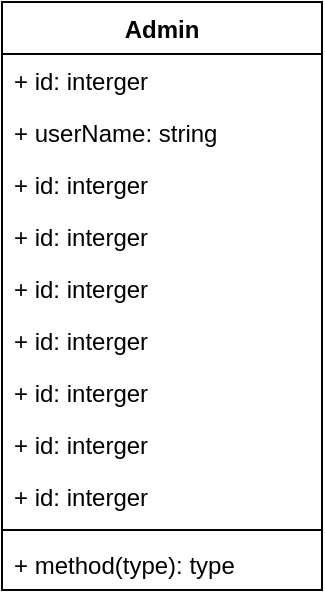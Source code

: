 <mxfile version="16.5.6" type="github">
  <diagram id="C5RBs43oDa-KdzZeNtuy" name="Page-1">
    <mxGraphModel dx="868" dy="482" grid="1" gridSize="10" guides="1" tooltips="1" connect="1" arrows="1" fold="1" page="1" pageScale="1" pageWidth="827" pageHeight="1169" math="0" shadow="0">
      <root>
        <mxCell id="WIyWlLk6GJQsqaUBKTNV-0" />
        <mxCell id="WIyWlLk6GJQsqaUBKTNV-1" parent="WIyWlLk6GJQsqaUBKTNV-0" />
        <mxCell id="l6a2SUNXyMh3eiltvX4R-10" value="Admin" style="swimlane;fontStyle=1;align=center;verticalAlign=top;childLayout=stackLayout;horizontal=1;startSize=26;horizontalStack=0;resizeParent=1;resizeParentMax=0;resizeLast=0;collapsible=1;marginBottom=0;" parent="WIyWlLk6GJQsqaUBKTNV-1" vertex="1">
          <mxGeometry x="20" y="30" width="160" height="294" as="geometry" />
        </mxCell>
        <mxCell id="l6a2SUNXyMh3eiltvX4R-11" value="+ id: interger" style="text;strokeColor=none;fillColor=none;align=left;verticalAlign=top;spacingLeft=4;spacingRight=4;overflow=hidden;rotatable=0;points=[[0,0.5],[1,0.5]];portConstraint=eastwest;" parent="l6a2SUNXyMh3eiltvX4R-10" vertex="1">
          <mxGeometry y="26" width="160" height="26" as="geometry" />
        </mxCell>
        <mxCell id="l6a2SUNXyMh3eiltvX4R-14" value="+ userName: string" style="text;strokeColor=none;fillColor=none;align=left;verticalAlign=top;spacingLeft=4;spacingRight=4;overflow=hidden;rotatable=0;points=[[0,0.5],[1,0.5]];portConstraint=eastwest;" parent="l6a2SUNXyMh3eiltvX4R-10" vertex="1">
          <mxGeometry y="52" width="160" height="26" as="geometry" />
        </mxCell>
        <mxCell id="l6a2SUNXyMh3eiltvX4R-15" value="+ id: interger" style="text;strokeColor=none;fillColor=none;align=left;verticalAlign=top;spacingLeft=4;spacingRight=4;overflow=hidden;rotatable=0;points=[[0,0.5],[1,0.5]];portConstraint=eastwest;" parent="l6a2SUNXyMh3eiltvX4R-10" vertex="1">
          <mxGeometry y="78" width="160" height="26" as="geometry" />
        </mxCell>
        <mxCell id="l6a2SUNXyMh3eiltvX4R-16" value="+ id: interger" style="text;strokeColor=none;fillColor=none;align=left;verticalAlign=top;spacingLeft=4;spacingRight=4;overflow=hidden;rotatable=0;points=[[0,0.5],[1,0.5]];portConstraint=eastwest;" parent="l6a2SUNXyMh3eiltvX4R-10" vertex="1">
          <mxGeometry y="104" width="160" height="26" as="geometry" />
        </mxCell>
        <mxCell id="l6a2SUNXyMh3eiltvX4R-17" value="+ id: interger" style="text;strokeColor=none;fillColor=none;align=left;verticalAlign=top;spacingLeft=4;spacingRight=4;overflow=hidden;rotatable=0;points=[[0,0.5],[1,0.5]];portConstraint=eastwest;" parent="l6a2SUNXyMh3eiltvX4R-10" vertex="1">
          <mxGeometry y="130" width="160" height="26" as="geometry" />
        </mxCell>
        <mxCell id="l6a2SUNXyMh3eiltvX4R-18" value="+ id: interger" style="text;strokeColor=none;fillColor=none;align=left;verticalAlign=top;spacingLeft=4;spacingRight=4;overflow=hidden;rotatable=0;points=[[0,0.5],[1,0.5]];portConstraint=eastwest;" parent="l6a2SUNXyMh3eiltvX4R-10" vertex="1">
          <mxGeometry y="156" width="160" height="26" as="geometry" />
        </mxCell>
        <mxCell id="l6a2SUNXyMh3eiltvX4R-19" value="+ id: interger" style="text;strokeColor=none;fillColor=none;align=left;verticalAlign=top;spacingLeft=4;spacingRight=4;overflow=hidden;rotatable=0;points=[[0,0.5],[1,0.5]];portConstraint=eastwest;" parent="l6a2SUNXyMh3eiltvX4R-10" vertex="1">
          <mxGeometry y="182" width="160" height="26" as="geometry" />
        </mxCell>
        <mxCell id="l6a2SUNXyMh3eiltvX4R-20" value="+ id: interger" style="text;strokeColor=none;fillColor=none;align=left;verticalAlign=top;spacingLeft=4;spacingRight=4;overflow=hidden;rotatable=0;points=[[0,0.5],[1,0.5]];portConstraint=eastwest;" parent="l6a2SUNXyMh3eiltvX4R-10" vertex="1">
          <mxGeometry y="208" width="160" height="26" as="geometry" />
        </mxCell>
        <mxCell id="l6a2SUNXyMh3eiltvX4R-21" value="+ id: interger" style="text;strokeColor=none;fillColor=none;align=left;verticalAlign=top;spacingLeft=4;spacingRight=4;overflow=hidden;rotatable=0;points=[[0,0.5],[1,0.5]];portConstraint=eastwest;" parent="l6a2SUNXyMh3eiltvX4R-10" vertex="1">
          <mxGeometry y="234" width="160" height="26" as="geometry" />
        </mxCell>
        <mxCell id="l6a2SUNXyMh3eiltvX4R-12" value="" style="line;strokeWidth=1;fillColor=none;align=left;verticalAlign=middle;spacingTop=-1;spacingLeft=3;spacingRight=3;rotatable=0;labelPosition=right;points=[];portConstraint=eastwest;" parent="l6a2SUNXyMh3eiltvX4R-10" vertex="1">
          <mxGeometry y="260" width="160" height="8" as="geometry" />
        </mxCell>
        <mxCell id="l6a2SUNXyMh3eiltvX4R-13" value="+ method(type): type" style="text;strokeColor=none;fillColor=none;align=left;verticalAlign=top;spacingLeft=4;spacingRight=4;overflow=hidden;rotatable=0;points=[[0,0.5],[1,0.5]];portConstraint=eastwest;" parent="l6a2SUNXyMh3eiltvX4R-10" vertex="1">
          <mxGeometry y="268" width="160" height="26" as="geometry" />
        </mxCell>
      </root>
    </mxGraphModel>
  </diagram>
</mxfile>
